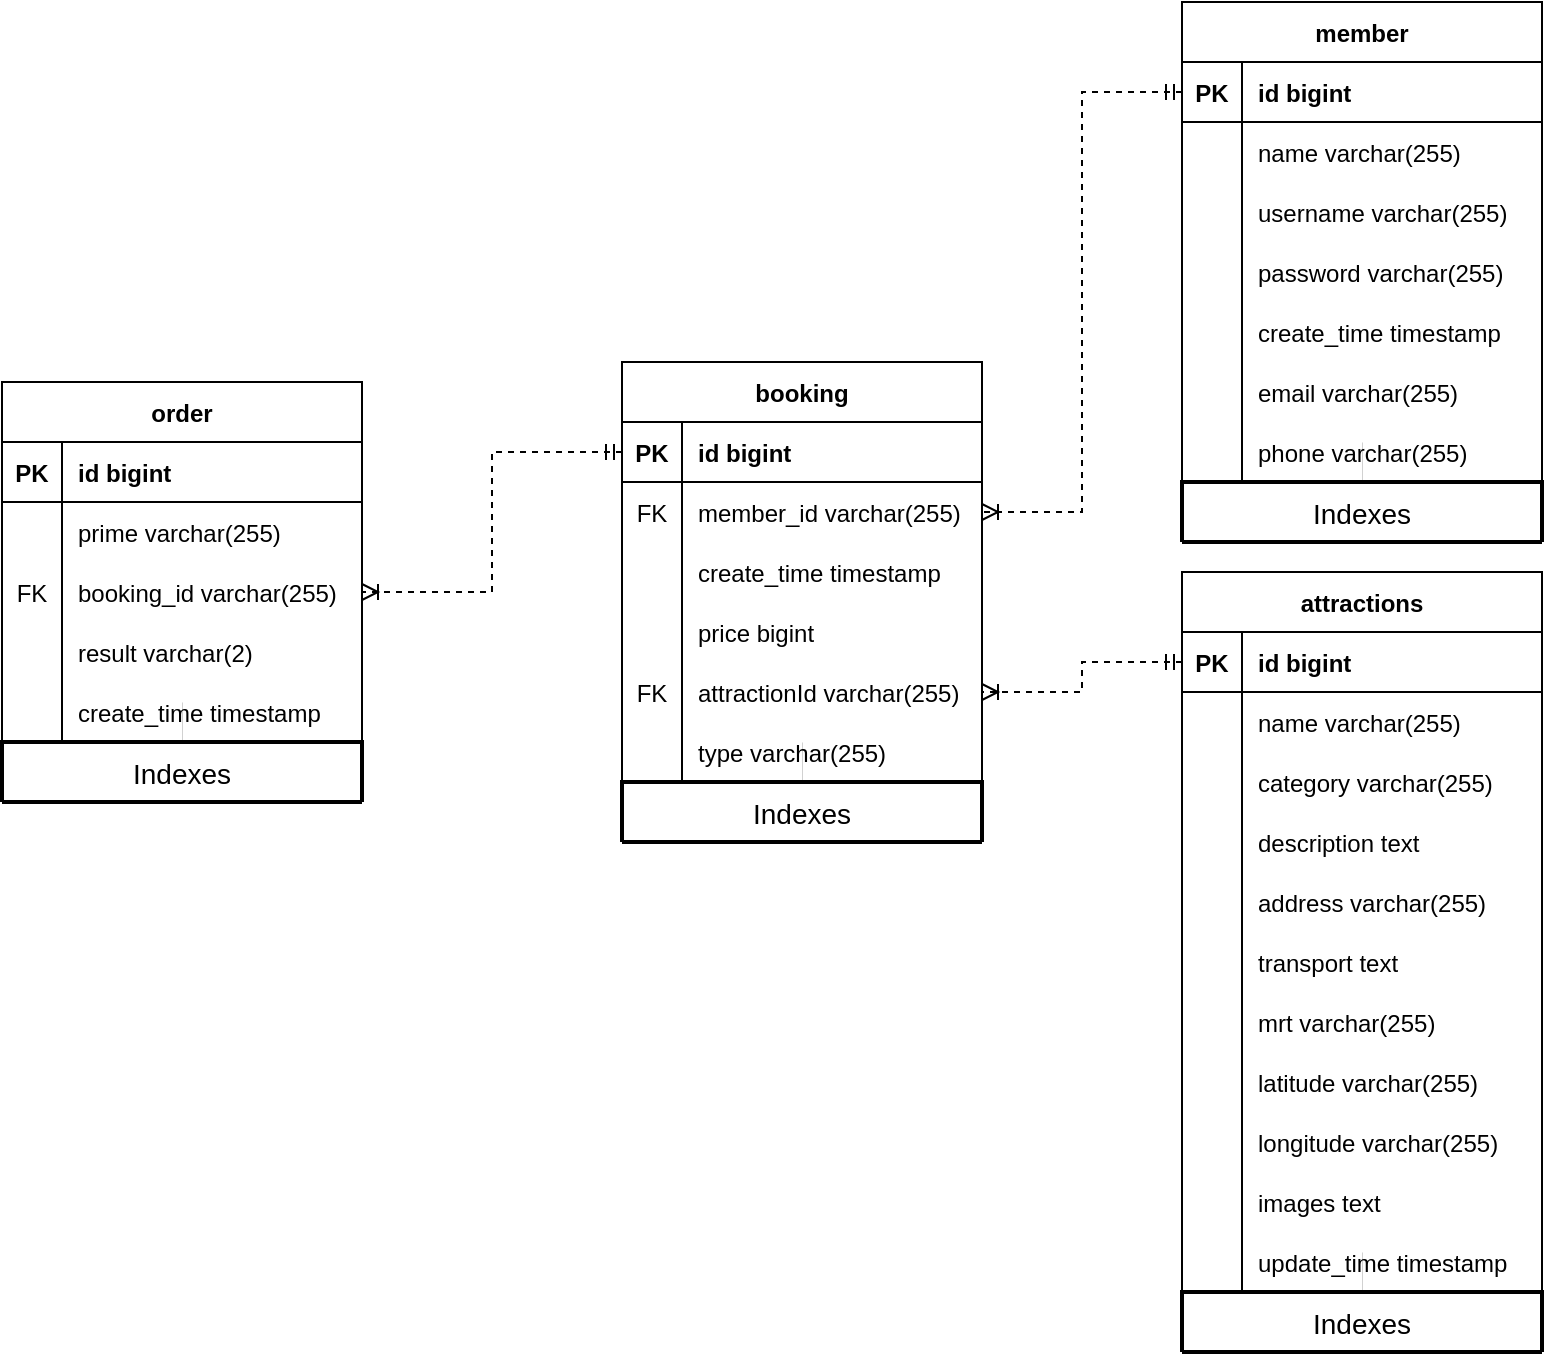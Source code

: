 <mxfile version="16.6.4" type="device"><diagram name="Page-1" id="2ca16b54-16f6-2749-3443-fa8db7711227"><mxGraphModel dx="858" dy="486" grid="1" gridSize="10" guides="1" tooltips="1" connect="1" arrows="1" fold="1" page="1" pageScale="1" pageWidth="1100" pageHeight="850" background="none" math="0" shadow="0"><root><mxCell id="0"/><mxCell id="1" parent="0"/><mxCell id="bOyy2fkthB6NbltApx4G-75" value="" style="edgeStyle=orthogonalEdgeStyle;rounded=0;orthogonalLoop=1;jettySize=auto;html=1;endArrow=none;endFill=0;strokeWidth=0;" edge="1" parent="1" source="bOyy2fkthB6NbltApx4G-18" target="bOyy2fkthB6NbltApx4G-59"><mxGeometry relative="1" as="geometry"/></mxCell><mxCell id="bOyy2fkthB6NbltApx4G-18" value="member" style="shape=table;startSize=30;container=1;collapsible=1;childLayout=tableLayout;fixedRows=1;rowLines=0;fontStyle=1;align=center;resizeLast=1;" vertex="1" parent="1"><mxGeometry x="760" y="130" width="180" height="240" as="geometry"><mxRectangle x="510" y="290" width="60" height="30" as="alternateBounds"/></mxGeometry></mxCell><mxCell id="bOyy2fkthB6NbltApx4G-19" value="" style="shape=tableRow;horizontal=0;startSize=0;swimlaneHead=0;swimlaneBody=0;fillColor=none;collapsible=0;dropTarget=0;points=[[0,0.5],[1,0.5]];portConstraint=eastwest;top=0;left=0;right=0;bottom=1;" vertex="1" parent="bOyy2fkthB6NbltApx4G-18"><mxGeometry y="30" width="180" height="30" as="geometry"/></mxCell><mxCell id="bOyy2fkthB6NbltApx4G-20" value="PK" style="shape=partialRectangle;connectable=0;fillColor=none;top=0;left=0;bottom=0;right=0;fontStyle=1;overflow=hidden;" vertex="1" parent="bOyy2fkthB6NbltApx4G-19"><mxGeometry width="30" height="30" as="geometry"><mxRectangle width="30" height="30" as="alternateBounds"/></mxGeometry></mxCell><mxCell id="bOyy2fkthB6NbltApx4G-21" value="id bigint" style="shape=partialRectangle;connectable=0;fillColor=none;top=0;left=0;bottom=0;right=0;align=left;spacingLeft=6;fontStyle=1;overflow=hidden;" vertex="1" parent="bOyy2fkthB6NbltApx4G-19"><mxGeometry x="30" width="150" height="30" as="geometry"><mxRectangle width="150" height="30" as="alternateBounds"/></mxGeometry></mxCell><mxCell id="bOyy2fkthB6NbltApx4G-22" value="" style="shape=tableRow;horizontal=0;startSize=0;swimlaneHead=0;swimlaneBody=0;fillColor=none;collapsible=0;dropTarget=0;points=[[0,0.5],[1,0.5]];portConstraint=eastwest;top=0;left=0;right=0;bottom=0;" vertex="1" parent="bOyy2fkthB6NbltApx4G-18"><mxGeometry y="60" width="180" height="30" as="geometry"/></mxCell><mxCell id="bOyy2fkthB6NbltApx4G-23" value="" style="shape=partialRectangle;connectable=0;fillColor=none;top=0;left=0;bottom=0;right=0;editable=1;overflow=hidden;" vertex="1" parent="bOyy2fkthB6NbltApx4G-22"><mxGeometry width="30" height="30" as="geometry"><mxRectangle width="30" height="30" as="alternateBounds"/></mxGeometry></mxCell><mxCell id="bOyy2fkthB6NbltApx4G-24" value="name varchar(255)" style="shape=partialRectangle;connectable=0;fillColor=none;top=0;left=0;bottom=0;right=0;align=left;spacingLeft=6;overflow=hidden;" vertex="1" parent="bOyy2fkthB6NbltApx4G-22"><mxGeometry x="30" width="150" height="30" as="geometry"><mxRectangle width="150" height="30" as="alternateBounds"/></mxGeometry></mxCell><mxCell id="bOyy2fkthB6NbltApx4G-25" value="" style="shape=tableRow;horizontal=0;startSize=0;swimlaneHead=0;swimlaneBody=0;fillColor=none;collapsible=0;dropTarget=0;points=[[0,0.5],[1,0.5]];portConstraint=eastwest;top=0;left=0;right=0;bottom=0;" vertex="1" parent="bOyy2fkthB6NbltApx4G-18"><mxGeometry y="90" width="180" height="30" as="geometry"/></mxCell><mxCell id="bOyy2fkthB6NbltApx4G-26" value="" style="shape=partialRectangle;connectable=0;fillColor=none;top=0;left=0;bottom=0;right=0;editable=1;overflow=hidden;" vertex="1" parent="bOyy2fkthB6NbltApx4G-25"><mxGeometry width="30" height="30" as="geometry"><mxRectangle width="30" height="30" as="alternateBounds"/></mxGeometry></mxCell><mxCell id="bOyy2fkthB6NbltApx4G-27" value="username varchar(255)" style="shape=partialRectangle;connectable=0;fillColor=none;top=0;left=0;bottom=0;right=0;align=left;spacingLeft=6;overflow=hidden;" vertex="1" parent="bOyy2fkthB6NbltApx4G-25"><mxGeometry x="30" width="150" height="30" as="geometry"><mxRectangle width="150" height="30" as="alternateBounds"/></mxGeometry></mxCell><mxCell id="bOyy2fkthB6NbltApx4G-28" value="" style="shape=tableRow;horizontal=0;startSize=0;swimlaneHead=0;swimlaneBody=0;fillColor=none;collapsible=0;dropTarget=0;portConstraint=eastwest;top=0;left=0;right=0;bottom=0;" vertex="1" parent="bOyy2fkthB6NbltApx4G-18"><mxGeometry y="120" width="180" height="30" as="geometry"/></mxCell><mxCell id="bOyy2fkthB6NbltApx4G-29" value="" style="shape=partialRectangle;connectable=0;fillColor=none;top=0;left=0;bottom=0;right=0;editable=1;overflow=hidden;" vertex="1" parent="bOyy2fkthB6NbltApx4G-28"><mxGeometry width="30" height="30" as="geometry"><mxRectangle width="30" height="30" as="alternateBounds"/></mxGeometry></mxCell><mxCell id="bOyy2fkthB6NbltApx4G-30" value="password varchar(255)" style="shape=partialRectangle;connectable=0;fillColor=none;top=0;left=0;bottom=0;right=0;align=left;spacingLeft=6;overflow=hidden;" vertex="1" parent="bOyy2fkthB6NbltApx4G-28"><mxGeometry x="30" width="150" height="30" as="geometry"><mxRectangle width="150" height="30" as="alternateBounds"/></mxGeometry></mxCell><mxCell id="bOyy2fkthB6NbltApx4G-35" style="shape=tableRow;horizontal=0;startSize=0;swimlaneHead=0;swimlaneBody=0;fillColor=none;collapsible=0;dropTarget=0;points=[[0,0.5],[1,0.5]];portConstraint=eastwest;top=0;left=0;right=0;bottom=0;" vertex="1" parent="bOyy2fkthB6NbltApx4G-18"><mxGeometry y="150" width="180" height="30" as="geometry"/></mxCell><mxCell id="bOyy2fkthB6NbltApx4G-36" style="shape=partialRectangle;connectable=0;fillColor=none;top=0;left=0;bottom=0;right=0;editable=1;overflow=hidden;" vertex="1" parent="bOyy2fkthB6NbltApx4G-35"><mxGeometry width="30" height="30" as="geometry"><mxRectangle width="30" height="30" as="alternateBounds"/></mxGeometry></mxCell><mxCell id="bOyy2fkthB6NbltApx4G-37" value="create_time timestamp" style="shape=partialRectangle;connectable=0;fillColor=none;top=0;left=0;bottom=0;right=0;align=left;spacingLeft=6;overflow=hidden;" vertex="1" parent="bOyy2fkthB6NbltApx4G-35"><mxGeometry x="30" width="150" height="30" as="geometry"><mxRectangle width="150" height="30" as="alternateBounds"/></mxGeometry></mxCell><mxCell id="bOyy2fkthB6NbltApx4G-256" style="shape=tableRow;horizontal=0;startSize=0;swimlaneHead=0;swimlaneBody=0;fillColor=none;collapsible=0;dropTarget=0;points=[[0,0.5],[1,0.5]];portConstraint=eastwest;top=0;left=0;right=0;bottom=0;" vertex="1" parent="bOyy2fkthB6NbltApx4G-18"><mxGeometry y="180" width="180" height="30" as="geometry"/></mxCell><mxCell id="bOyy2fkthB6NbltApx4G-257" style="shape=partialRectangle;connectable=0;fillColor=none;top=0;left=0;bottom=0;right=0;editable=1;overflow=hidden;" vertex="1" parent="bOyy2fkthB6NbltApx4G-256"><mxGeometry width="30" height="30" as="geometry"><mxRectangle width="30" height="30" as="alternateBounds"/></mxGeometry></mxCell><mxCell id="bOyy2fkthB6NbltApx4G-258" value="email varchar(255)" style="shape=partialRectangle;connectable=0;fillColor=none;top=0;left=0;bottom=0;right=0;align=left;spacingLeft=6;overflow=hidden;" vertex="1" parent="bOyy2fkthB6NbltApx4G-256"><mxGeometry x="30" width="150" height="30" as="geometry"><mxRectangle width="150" height="30" as="alternateBounds"/></mxGeometry></mxCell><mxCell id="bOyy2fkthB6NbltApx4G-253" style="shape=tableRow;horizontal=0;startSize=0;swimlaneHead=0;swimlaneBody=0;fillColor=none;collapsible=0;dropTarget=0;points=[[0,0.5],[1,0.5]];portConstraint=eastwest;top=0;left=0;right=0;bottom=0;" vertex="1" parent="bOyy2fkthB6NbltApx4G-18"><mxGeometry y="210" width="180" height="30" as="geometry"/></mxCell><mxCell id="bOyy2fkthB6NbltApx4G-254" style="shape=partialRectangle;connectable=0;fillColor=none;top=0;left=0;bottom=0;right=0;editable=1;overflow=hidden;" vertex="1" parent="bOyy2fkthB6NbltApx4G-253"><mxGeometry width="30" height="30" as="geometry"><mxRectangle width="30" height="30" as="alternateBounds"/></mxGeometry></mxCell><mxCell id="bOyy2fkthB6NbltApx4G-255" value="phone varchar(255)" style="shape=partialRectangle;connectable=0;fillColor=none;top=0;left=0;bottom=0;right=0;align=left;spacingLeft=6;overflow=hidden;" vertex="1" parent="bOyy2fkthB6NbltApx4G-253"><mxGeometry x="30" width="150" height="30" as="geometry"><mxRectangle width="150" height="30" as="alternateBounds"/></mxGeometry></mxCell><mxCell id="bOyy2fkthB6NbltApx4G-38" value="Indexes" style="swimlane;childLayout=stackLayout;horizontal=1;startSize=30;horizontalStack=0;rounded=1;fontSize=14;fontStyle=0;strokeWidth=2;resizeParent=0;resizeLast=1;shadow=0;dashed=0;align=center;" vertex="1" collapsed="1" parent="1"><mxGeometry x="760" y="370" width="180" height="30" as="geometry"><mxRectangle x="350" y="480" width="180" height="120" as="alternateBounds"/></mxGeometry></mxCell><mxCell id="bOyy2fkthB6NbltApx4G-39" value="+Attribute1&#10;+Attribute2&#10;+Attribute3" style="align=left;strokeColor=none;fillColor=none;spacingLeft=4;fontSize=12;verticalAlign=top;resizable=0;rotatable=0;part=1;" vertex="1" parent="bOyy2fkthB6NbltApx4G-38"><mxGeometry y="30" width="180" height="90" as="geometry"/></mxCell><mxCell id="bOyy2fkthB6NbltApx4G-59" value="member" style="shape=table;startSize=30;container=1;collapsible=1;childLayout=tableLayout;fixedRows=1;rowLines=0;fontStyle=1;align=center;resizeLast=1;" vertex="1" parent="bOyy2fkthB6NbltApx4G-38"><mxGeometry x="-20" y="-20" width="180" height="180" as="geometry"><mxRectangle x="510" y="290" width="60" height="30" as="alternateBounds"/></mxGeometry></mxCell><mxCell id="bOyy2fkthB6NbltApx4G-60" value="" style="shape=tableRow;horizontal=0;startSize=0;swimlaneHead=0;swimlaneBody=0;fillColor=none;collapsible=0;dropTarget=0;points=[[0,0.5],[1,0.5]];portConstraint=eastwest;top=0;left=0;right=0;bottom=1;" vertex="1" parent="bOyy2fkthB6NbltApx4G-59"><mxGeometry y="30" width="180" height="30" as="geometry"/></mxCell><mxCell id="bOyy2fkthB6NbltApx4G-61" value="PK" style="shape=partialRectangle;connectable=0;fillColor=none;top=0;left=0;bottom=0;right=0;fontStyle=1;overflow=hidden;" vertex="1" parent="bOyy2fkthB6NbltApx4G-60"><mxGeometry width="30" height="30" as="geometry"><mxRectangle width="30" height="30" as="alternateBounds"/></mxGeometry></mxCell><mxCell id="bOyy2fkthB6NbltApx4G-62" value="id bigint" style="shape=partialRectangle;connectable=0;fillColor=none;top=0;left=0;bottom=0;right=0;align=left;spacingLeft=6;fontStyle=1;overflow=hidden;" vertex="1" parent="bOyy2fkthB6NbltApx4G-60"><mxGeometry x="30" width="150" height="30" as="geometry"><mxRectangle width="150" height="30" as="alternateBounds"/></mxGeometry></mxCell><mxCell id="bOyy2fkthB6NbltApx4G-63" value="" style="shape=tableRow;horizontal=0;startSize=0;swimlaneHead=0;swimlaneBody=0;fillColor=none;collapsible=0;dropTarget=0;points=[[0,0.5],[1,0.5]];portConstraint=eastwest;top=0;left=0;right=0;bottom=0;" vertex="1" parent="bOyy2fkthB6NbltApx4G-59"><mxGeometry y="60" width="180" height="30" as="geometry"/></mxCell><mxCell id="bOyy2fkthB6NbltApx4G-64" value="" style="shape=partialRectangle;connectable=0;fillColor=none;top=0;left=0;bottom=0;right=0;editable=1;overflow=hidden;" vertex="1" parent="bOyy2fkthB6NbltApx4G-63"><mxGeometry width="30" height="30" as="geometry"><mxRectangle width="30" height="30" as="alternateBounds"/></mxGeometry></mxCell><mxCell id="bOyy2fkthB6NbltApx4G-65" value="name varchar(255)" style="shape=partialRectangle;connectable=0;fillColor=none;top=0;left=0;bottom=0;right=0;align=left;spacingLeft=6;overflow=hidden;" vertex="1" parent="bOyy2fkthB6NbltApx4G-63"><mxGeometry x="30" width="150" height="30" as="geometry"><mxRectangle width="150" height="30" as="alternateBounds"/></mxGeometry></mxCell><mxCell id="bOyy2fkthB6NbltApx4G-66" value="" style="shape=tableRow;horizontal=0;startSize=0;swimlaneHead=0;swimlaneBody=0;fillColor=none;collapsible=0;dropTarget=0;points=[[0,0.5],[1,0.5]];portConstraint=eastwest;top=0;left=0;right=0;bottom=0;" vertex="1" parent="bOyy2fkthB6NbltApx4G-59"><mxGeometry y="90" width="180" height="30" as="geometry"/></mxCell><mxCell id="bOyy2fkthB6NbltApx4G-67" value="" style="shape=partialRectangle;connectable=0;fillColor=none;top=0;left=0;bottom=0;right=0;editable=1;overflow=hidden;" vertex="1" parent="bOyy2fkthB6NbltApx4G-66"><mxGeometry width="30" height="30" as="geometry"><mxRectangle width="30" height="30" as="alternateBounds"/></mxGeometry></mxCell><mxCell id="bOyy2fkthB6NbltApx4G-68" value="username varchar(255)" style="shape=partialRectangle;connectable=0;fillColor=none;top=0;left=0;bottom=0;right=0;align=left;spacingLeft=6;overflow=hidden;" vertex="1" parent="bOyy2fkthB6NbltApx4G-66"><mxGeometry x="30" width="150" height="30" as="geometry"><mxRectangle width="150" height="30" as="alternateBounds"/></mxGeometry></mxCell><mxCell id="bOyy2fkthB6NbltApx4G-69" value="" style="shape=tableRow;horizontal=0;startSize=0;swimlaneHead=0;swimlaneBody=0;fillColor=none;collapsible=0;dropTarget=0;portConstraint=eastwest;top=0;left=0;right=0;bottom=0;" vertex="1" parent="bOyy2fkthB6NbltApx4G-59"><mxGeometry y="120" width="180" height="30" as="geometry"/></mxCell><mxCell id="bOyy2fkthB6NbltApx4G-70" value="" style="shape=partialRectangle;connectable=0;fillColor=none;top=0;left=0;bottom=0;right=0;editable=1;overflow=hidden;" vertex="1" parent="bOyy2fkthB6NbltApx4G-69"><mxGeometry width="30" height="30" as="geometry"><mxRectangle width="30" height="30" as="alternateBounds"/></mxGeometry></mxCell><mxCell id="bOyy2fkthB6NbltApx4G-71" value="password varchar(255)" style="shape=partialRectangle;connectable=0;fillColor=none;top=0;left=0;bottom=0;right=0;align=left;spacingLeft=6;overflow=hidden;" vertex="1" parent="bOyy2fkthB6NbltApx4G-69"><mxGeometry x="30" width="150" height="30" as="geometry"><mxRectangle width="150" height="30" as="alternateBounds"/></mxGeometry></mxCell><mxCell id="bOyy2fkthB6NbltApx4G-72" style="shape=tableRow;horizontal=0;startSize=0;swimlaneHead=0;swimlaneBody=0;fillColor=none;collapsible=0;dropTarget=0;points=[[0,0.5],[1,0.5]];portConstraint=eastwest;top=0;left=0;right=0;bottom=0;" vertex="1" parent="bOyy2fkthB6NbltApx4G-59"><mxGeometry y="150" width="180" height="30" as="geometry"/></mxCell><mxCell id="bOyy2fkthB6NbltApx4G-73" style="shape=partialRectangle;connectable=0;fillColor=none;top=0;left=0;bottom=0;right=0;editable=1;overflow=hidden;" vertex="1" parent="bOyy2fkthB6NbltApx4G-72"><mxGeometry width="30" height="30" as="geometry"><mxRectangle width="30" height="30" as="alternateBounds"/></mxGeometry></mxCell><mxCell id="bOyy2fkthB6NbltApx4G-74" value="create_time timestamp" style="shape=partialRectangle;connectable=0;fillColor=none;top=0;left=0;bottom=0;right=0;align=left;spacingLeft=6;overflow=hidden;" vertex="1" parent="bOyy2fkthB6NbltApx4G-72"><mxGeometry x="30" width="150" height="30" as="geometry"><mxRectangle width="150" height="30" as="alternateBounds"/></mxGeometry></mxCell><mxCell id="bOyy2fkthB6NbltApx4G-77" value="" style="edgeStyle=orthogonalEdgeStyle;rounded=0;orthogonalLoop=1;jettySize=auto;html=1;endArrow=none;endFill=0;strokeWidth=0;" edge="1" parent="1" source="bOyy2fkthB6NbltApx4G-78" target="bOyy2fkthB6NbltApx4G-96"><mxGeometry relative="1" as="geometry"/></mxCell><mxCell id="bOyy2fkthB6NbltApx4G-78" value="attractions" style="shape=table;startSize=30;container=1;collapsible=1;childLayout=tableLayout;fixedRows=1;rowLines=0;fontStyle=1;align=center;resizeLast=1;" vertex="1" parent="1"><mxGeometry x="760" y="415" width="180" height="360" as="geometry"><mxRectangle x="510" y="290" width="60" height="30" as="alternateBounds"/></mxGeometry></mxCell><mxCell id="bOyy2fkthB6NbltApx4G-79" value="" style="shape=tableRow;horizontal=0;startSize=0;swimlaneHead=0;swimlaneBody=0;fillColor=none;collapsible=0;dropTarget=0;points=[[0,0.5],[1,0.5]];portConstraint=eastwest;top=0;left=0;right=0;bottom=1;" vertex="1" parent="bOyy2fkthB6NbltApx4G-78"><mxGeometry y="30" width="180" height="30" as="geometry"/></mxCell><mxCell id="bOyy2fkthB6NbltApx4G-80" value="PK" style="shape=partialRectangle;connectable=0;fillColor=none;top=0;left=0;bottom=0;right=0;fontStyle=1;overflow=hidden;" vertex="1" parent="bOyy2fkthB6NbltApx4G-79"><mxGeometry width="30" height="30" as="geometry"><mxRectangle width="30" height="30" as="alternateBounds"/></mxGeometry></mxCell><mxCell id="bOyy2fkthB6NbltApx4G-81" value="id bigint" style="shape=partialRectangle;connectable=0;fillColor=none;top=0;left=0;bottom=0;right=0;align=left;spacingLeft=6;fontStyle=1;overflow=hidden;" vertex="1" parent="bOyy2fkthB6NbltApx4G-79"><mxGeometry x="30" width="150" height="30" as="geometry"><mxRectangle width="150" height="30" as="alternateBounds"/></mxGeometry></mxCell><mxCell id="bOyy2fkthB6NbltApx4G-82" value="" style="shape=tableRow;horizontal=0;startSize=0;swimlaneHead=0;swimlaneBody=0;fillColor=none;collapsible=0;dropTarget=0;points=[[0,0.5],[1,0.5]];portConstraint=eastwest;top=0;left=0;right=0;bottom=0;" vertex="1" parent="bOyy2fkthB6NbltApx4G-78"><mxGeometry y="60" width="180" height="30" as="geometry"/></mxCell><mxCell id="bOyy2fkthB6NbltApx4G-83" value="" style="shape=partialRectangle;connectable=0;fillColor=none;top=0;left=0;bottom=0;right=0;editable=1;overflow=hidden;" vertex="1" parent="bOyy2fkthB6NbltApx4G-82"><mxGeometry width="30" height="30" as="geometry"><mxRectangle width="30" height="30" as="alternateBounds"/></mxGeometry></mxCell><mxCell id="bOyy2fkthB6NbltApx4G-84" value="name varchar(255)" style="shape=partialRectangle;connectable=0;fillColor=none;top=0;left=0;bottom=0;right=0;align=left;spacingLeft=6;overflow=hidden;" vertex="1" parent="bOyy2fkthB6NbltApx4G-82"><mxGeometry x="30" width="150" height="30" as="geometry"><mxRectangle width="150" height="30" as="alternateBounds"/></mxGeometry></mxCell><mxCell id="bOyy2fkthB6NbltApx4G-85" value="" style="shape=tableRow;horizontal=0;startSize=0;swimlaneHead=0;swimlaneBody=0;fillColor=none;collapsible=0;dropTarget=0;points=[[0,0.5],[1,0.5]];portConstraint=eastwest;top=0;left=0;right=0;bottom=0;" vertex="1" parent="bOyy2fkthB6NbltApx4G-78"><mxGeometry y="90" width="180" height="30" as="geometry"/></mxCell><mxCell id="bOyy2fkthB6NbltApx4G-86" value="" style="shape=partialRectangle;connectable=0;fillColor=none;top=0;left=0;bottom=0;right=0;editable=1;overflow=hidden;" vertex="1" parent="bOyy2fkthB6NbltApx4G-85"><mxGeometry width="30" height="30" as="geometry"><mxRectangle width="30" height="30" as="alternateBounds"/></mxGeometry></mxCell><mxCell id="bOyy2fkthB6NbltApx4G-87" value="category varchar(255)" style="shape=partialRectangle;connectable=0;fillColor=none;top=0;left=0;bottom=0;right=0;align=left;spacingLeft=6;overflow=hidden;" vertex="1" parent="bOyy2fkthB6NbltApx4G-85"><mxGeometry x="30" width="150" height="30" as="geometry"><mxRectangle width="150" height="30" as="alternateBounds"/></mxGeometry></mxCell><mxCell id="bOyy2fkthB6NbltApx4G-88" value="" style="shape=tableRow;horizontal=0;startSize=0;swimlaneHead=0;swimlaneBody=0;fillColor=none;collapsible=0;dropTarget=0;portConstraint=eastwest;top=0;left=0;right=0;bottom=0;" vertex="1" parent="bOyy2fkthB6NbltApx4G-78"><mxGeometry y="120" width="180" height="30" as="geometry"/></mxCell><mxCell id="bOyy2fkthB6NbltApx4G-89" value="" style="shape=partialRectangle;connectable=0;fillColor=none;top=0;left=0;bottom=0;right=0;editable=1;overflow=hidden;" vertex="1" parent="bOyy2fkthB6NbltApx4G-88"><mxGeometry width="30" height="30" as="geometry"><mxRectangle width="30" height="30" as="alternateBounds"/></mxGeometry></mxCell><mxCell id="bOyy2fkthB6NbltApx4G-90" value="description text" style="shape=partialRectangle;connectable=0;fillColor=none;top=0;left=0;bottom=0;right=0;align=left;spacingLeft=6;overflow=hidden;" vertex="1" parent="bOyy2fkthB6NbltApx4G-88"><mxGeometry x="30" width="150" height="30" as="geometry"><mxRectangle width="150" height="30" as="alternateBounds"/></mxGeometry></mxCell><mxCell id="bOyy2fkthB6NbltApx4G-91" style="shape=tableRow;horizontal=0;startSize=0;swimlaneHead=0;swimlaneBody=0;fillColor=none;collapsible=0;dropTarget=0;points=[[0,0.5],[1,0.5]];portConstraint=eastwest;top=0;left=0;right=0;bottom=0;" vertex="1" parent="bOyy2fkthB6NbltApx4G-78"><mxGeometry y="150" width="180" height="30" as="geometry"/></mxCell><mxCell id="bOyy2fkthB6NbltApx4G-92" style="shape=partialRectangle;connectable=0;fillColor=none;top=0;left=0;bottom=0;right=0;editable=1;overflow=hidden;" vertex="1" parent="bOyy2fkthB6NbltApx4G-91"><mxGeometry width="30" height="30" as="geometry"><mxRectangle width="30" height="30" as="alternateBounds"/></mxGeometry></mxCell><mxCell id="bOyy2fkthB6NbltApx4G-93" value="address varchar(255)" style="shape=partialRectangle;connectable=0;fillColor=none;top=0;left=0;bottom=0;right=0;align=left;spacingLeft=6;overflow=hidden;" vertex="1" parent="bOyy2fkthB6NbltApx4G-91"><mxGeometry x="30" width="150" height="30" as="geometry"><mxRectangle width="150" height="30" as="alternateBounds"/></mxGeometry></mxCell><mxCell id="bOyy2fkthB6NbltApx4G-182" style="shape=tableRow;horizontal=0;startSize=0;swimlaneHead=0;swimlaneBody=0;fillColor=none;collapsible=0;dropTarget=0;points=[[0,0.5],[1,0.5]];portConstraint=eastwest;top=0;left=0;right=0;bottom=0;" vertex="1" parent="bOyy2fkthB6NbltApx4G-78"><mxGeometry y="180" width="180" height="30" as="geometry"/></mxCell><mxCell id="bOyy2fkthB6NbltApx4G-183" style="shape=partialRectangle;connectable=0;fillColor=none;top=0;left=0;bottom=0;right=0;editable=1;overflow=hidden;" vertex="1" parent="bOyy2fkthB6NbltApx4G-182"><mxGeometry width="30" height="30" as="geometry"><mxRectangle width="30" height="30" as="alternateBounds"/></mxGeometry></mxCell><mxCell id="bOyy2fkthB6NbltApx4G-184" value="transport text" style="shape=partialRectangle;connectable=0;fillColor=none;top=0;left=0;bottom=0;right=0;align=left;spacingLeft=6;overflow=hidden;" vertex="1" parent="bOyy2fkthB6NbltApx4G-182"><mxGeometry x="30" width="150" height="30" as="geometry"><mxRectangle width="150" height="30" as="alternateBounds"/></mxGeometry></mxCell><mxCell id="bOyy2fkthB6NbltApx4G-185" style="shape=tableRow;horizontal=0;startSize=0;swimlaneHead=0;swimlaneBody=0;fillColor=none;collapsible=0;dropTarget=0;points=[[0,0.5],[1,0.5]];portConstraint=eastwest;top=0;left=0;right=0;bottom=0;" vertex="1" parent="bOyy2fkthB6NbltApx4G-78"><mxGeometry y="210" width="180" height="30" as="geometry"/></mxCell><mxCell id="bOyy2fkthB6NbltApx4G-186" style="shape=partialRectangle;connectable=0;fillColor=none;top=0;left=0;bottom=0;right=0;editable=1;overflow=hidden;" vertex="1" parent="bOyy2fkthB6NbltApx4G-185"><mxGeometry width="30" height="30" as="geometry"><mxRectangle width="30" height="30" as="alternateBounds"/></mxGeometry></mxCell><mxCell id="bOyy2fkthB6NbltApx4G-187" value="mrt varchar(255)" style="shape=partialRectangle;connectable=0;fillColor=none;top=0;left=0;bottom=0;right=0;align=left;spacingLeft=6;overflow=hidden;" vertex="1" parent="bOyy2fkthB6NbltApx4G-185"><mxGeometry x="30" width="150" height="30" as="geometry"><mxRectangle width="150" height="30" as="alternateBounds"/></mxGeometry></mxCell><mxCell id="bOyy2fkthB6NbltApx4G-188" style="shape=tableRow;horizontal=0;startSize=0;swimlaneHead=0;swimlaneBody=0;fillColor=none;collapsible=0;dropTarget=0;points=[[0,0.5],[1,0.5]];portConstraint=eastwest;top=0;left=0;right=0;bottom=0;" vertex="1" parent="bOyy2fkthB6NbltApx4G-78"><mxGeometry y="240" width="180" height="30" as="geometry"/></mxCell><mxCell id="bOyy2fkthB6NbltApx4G-189" style="shape=partialRectangle;connectable=0;fillColor=none;top=0;left=0;bottom=0;right=0;editable=1;overflow=hidden;" vertex="1" parent="bOyy2fkthB6NbltApx4G-188"><mxGeometry width="30" height="30" as="geometry"><mxRectangle width="30" height="30" as="alternateBounds"/></mxGeometry></mxCell><mxCell id="bOyy2fkthB6NbltApx4G-190" value="latitude varchar(255)" style="shape=partialRectangle;connectable=0;fillColor=none;top=0;left=0;bottom=0;right=0;align=left;spacingLeft=6;overflow=hidden;" vertex="1" parent="bOyy2fkthB6NbltApx4G-188"><mxGeometry x="30" width="150" height="30" as="geometry"><mxRectangle width="150" height="30" as="alternateBounds"/></mxGeometry></mxCell><mxCell id="bOyy2fkthB6NbltApx4G-191" style="shape=tableRow;horizontal=0;startSize=0;swimlaneHead=0;swimlaneBody=0;fillColor=none;collapsible=0;dropTarget=0;points=[[0,0.5],[1,0.5]];portConstraint=eastwest;top=0;left=0;right=0;bottom=0;" vertex="1" parent="bOyy2fkthB6NbltApx4G-78"><mxGeometry y="270" width="180" height="30" as="geometry"/></mxCell><mxCell id="bOyy2fkthB6NbltApx4G-192" style="shape=partialRectangle;connectable=0;fillColor=none;top=0;left=0;bottom=0;right=0;editable=1;overflow=hidden;" vertex="1" parent="bOyy2fkthB6NbltApx4G-191"><mxGeometry width="30" height="30" as="geometry"><mxRectangle width="30" height="30" as="alternateBounds"/></mxGeometry></mxCell><mxCell id="bOyy2fkthB6NbltApx4G-193" value="longitude varchar(255)" style="shape=partialRectangle;connectable=0;fillColor=none;top=0;left=0;bottom=0;right=0;align=left;spacingLeft=6;overflow=hidden;" vertex="1" parent="bOyy2fkthB6NbltApx4G-191"><mxGeometry x="30" width="150" height="30" as="geometry"><mxRectangle width="150" height="30" as="alternateBounds"/></mxGeometry></mxCell><mxCell id="bOyy2fkthB6NbltApx4G-194" style="shape=tableRow;horizontal=0;startSize=0;swimlaneHead=0;swimlaneBody=0;fillColor=none;collapsible=0;dropTarget=0;points=[[0,0.5],[1,0.5]];portConstraint=eastwest;top=0;left=0;right=0;bottom=0;" vertex="1" parent="bOyy2fkthB6NbltApx4G-78"><mxGeometry y="300" width="180" height="30" as="geometry"/></mxCell><mxCell id="bOyy2fkthB6NbltApx4G-195" style="shape=partialRectangle;connectable=0;fillColor=none;top=0;left=0;bottom=0;right=0;editable=1;overflow=hidden;" vertex="1" parent="bOyy2fkthB6NbltApx4G-194"><mxGeometry width="30" height="30" as="geometry"><mxRectangle width="30" height="30" as="alternateBounds"/></mxGeometry></mxCell><mxCell id="bOyy2fkthB6NbltApx4G-196" value="images text" style="shape=partialRectangle;connectable=0;fillColor=none;top=0;left=0;bottom=0;right=0;align=left;spacingLeft=6;overflow=hidden;" vertex="1" parent="bOyy2fkthB6NbltApx4G-194"><mxGeometry x="30" width="150" height="30" as="geometry"><mxRectangle width="150" height="30" as="alternateBounds"/></mxGeometry></mxCell><mxCell id="bOyy2fkthB6NbltApx4G-272" style="shape=tableRow;horizontal=0;startSize=0;swimlaneHead=0;swimlaneBody=0;fillColor=none;collapsible=0;dropTarget=0;points=[[0,0.5],[1,0.5]];portConstraint=eastwest;top=0;left=0;right=0;bottom=0;" vertex="1" parent="bOyy2fkthB6NbltApx4G-78"><mxGeometry y="330" width="180" height="30" as="geometry"/></mxCell><mxCell id="bOyy2fkthB6NbltApx4G-273" style="shape=partialRectangle;connectable=0;fillColor=none;top=0;left=0;bottom=0;right=0;editable=1;overflow=hidden;" vertex="1" parent="bOyy2fkthB6NbltApx4G-272"><mxGeometry width="30" height="30" as="geometry"><mxRectangle width="30" height="30" as="alternateBounds"/></mxGeometry></mxCell><mxCell id="bOyy2fkthB6NbltApx4G-274" value="update_time timestamp" style="shape=partialRectangle;connectable=0;fillColor=none;top=0;left=0;bottom=0;right=0;align=left;spacingLeft=6;overflow=hidden;" vertex="1" parent="bOyy2fkthB6NbltApx4G-272"><mxGeometry x="30" width="150" height="30" as="geometry"><mxRectangle width="150" height="30" as="alternateBounds"/></mxGeometry></mxCell><mxCell id="bOyy2fkthB6NbltApx4G-94" value="Indexes" style="swimlane;childLayout=stackLayout;horizontal=1;startSize=30;horizontalStack=0;rounded=1;fontSize=14;fontStyle=0;strokeWidth=2;resizeParent=0;resizeLast=1;shadow=0;dashed=0;align=center;" vertex="1" collapsed="1" parent="1"><mxGeometry x="760" y="775" width="180" height="30" as="geometry"><mxRectangle x="350" y="480" width="180" height="120" as="alternateBounds"/></mxGeometry></mxCell><mxCell id="bOyy2fkthB6NbltApx4G-95" value="+Attribute1&#10;+Attribute2&#10;+Attribute3" style="align=left;strokeColor=none;fillColor=none;spacingLeft=4;fontSize=12;verticalAlign=top;resizable=0;rotatable=0;part=1;" vertex="1" parent="bOyy2fkthB6NbltApx4G-94"><mxGeometry y="30" width="180" height="90" as="geometry"/></mxCell><mxCell id="bOyy2fkthB6NbltApx4G-96" value="member" style="shape=table;startSize=30;container=1;collapsible=1;childLayout=tableLayout;fixedRows=1;rowLines=0;fontStyle=1;align=center;resizeLast=1;" vertex="1" parent="bOyy2fkthB6NbltApx4G-94"><mxGeometry x="-20" y="-20" width="180" height="180" as="geometry"><mxRectangle x="510" y="290" width="60" height="30" as="alternateBounds"/></mxGeometry></mxCell><mxCell id="bOyy2fkthB6NbltApx4G-97" value="" style="shape=tableRow;horizontal=0;startSize=0;swimlaneHead=0;swimlaneBody=0;fillColor=none;collapsible=0;dropTarget=0;points=[[0,0.5],[1,0.5]];portConstraint=eastwest;top=0;left=0;right=0;bottom=1;" vertex="1" parent="bOyy2fkthB6NbltApx4G-96"><mxGeometry y="30" width="180" height="30" as="geometry"/></mxCell><mxCell id="bOyy2fkthB6NbltApx4G-98" value="PK" style="shape=partialRectangle;connectable=0;fillColor=none;top=0;left=0;bottom=0;right=0;fontStyle=1;overflow=hidden;" vertex="1" parent="bOyy2fkthB6NbltApx4G-97"><mxGeometry width="30" height="30" as="geometry"><mxRectangle width="30" height="30" as="alternateBounds"/></mxGeometry></mxCell><mxCell id="bOyy2fkthB6NbltApx4G-99" value="id bigint" style="shape=partialRectangle;connectable=0;fillColor=none;top=0;left=0;bottom=0;right=0;align=left;spacingLeft=6;fontStyle=1;overflow=hidden;" vertex="1" parent="bOyy2fkthB6NbltApx4G-97"><mxGeometry x="30" width="150" height="30" as="geometry"><mxRectangle width="150" height="30" as="alternateBounds"/></mxGeometry></mxCell><mxCell id="bOyy2fkthB6NbltApx4G-100" value="" style="shape=tableRow;horizontal=0;startSize=0;swimlaneHead=0;swimlaneBody=0;fillColor=none;collapsible=0;dropTarget=0;points=[[0,0.5],[1,0.5]];portConstraint=eastwest;top=0;left=0;right=0;bottom=0;" vertex="1" parent="bOyy2fkthB6NbltApx4G-96"><mxGeometry y="60" width="180" height="30" as="geometry"/></mxCell><mxCell id="bOyy2fkthB6NbltApx4G-101" value="" style="shape=partialRectangle;connectable=0;fillColor=none;top=0;left=0;bottom=0;right=0;editable=1;overflow=hidden;" vertex="1" parent="bOyy2fkthB6NbltApx4G-100"><mxGeometry width="30" height="30" as="geometry"><mxRectangle width="30" height="30" as="alternateBounds"/></mxGeometry></mxCell><mxCell id="bOyy2fkthB6NbltApx4G-102" value="name varchar(255)" style="shape=partialRectangle;connectable=0;fillColor=none;top=0;left=0;bottom=0;right=0;align=left;spacingLeft=6;overflow=hidden;" vertex="1" parent="bOyy2fkthB6NbltApx4G-100"><mxGeometry x="30" width="150" height="30" as="geometry"><mxRectangle width="150" height="30" as="alternateBounds"/></mxGeometry></mxCell><mxCell id="bOyy2fkthB6NbltApx4G-103" value="" style="shape=tableRow;horizontal=0;startSize=0;swimlaneHead=0;swimlaneBody=0;fillColor=none;collapsible=0;dropTarget=0;points=[[0,0.5],[1,0.5]];portConstraint=eastwest;top=0;left=0;right=0;bottom=0;" vertex="1" parent="bOyy2fkthB6NbltApx4G-96"><mxGeometry y="90" width="180" height="30" as="geometry"/></mxCell><mxCell id="bOyy2fkthB6NbltApx4G-104" value="" style="shape=partialRectangle;connectable=0;fillColor=none;top=0;left=0;bottom=0;right=0;editable=1;overflow=hidden;" vertex="1" parent="bOyy2fkthB6NbltApx4G-103"><mxGeometry width="30" height="30" as="geometry"><mxRectangle width="30" height="30" as="alternateBounds"/></mxGeometry></mxCell><mxCell id="bOyy2fkthB6NbltApx4G-105" value="username varchar(255)" style="shape=partialRectangle;connectable=0;fillColor=none;top=0;left=0;bottom=0;right=0;align=left;spacingLeft=6;overflow=hidden;" vertex="1" parent="bOyy2fkthB6NbltApx4G-103"><mxGeometry x="30" width="150" height="30" as="geometry"><mxRectangle width="150" height="30" as="alternateBounds"/></mxGeometry></mxCell><mxCell id="bOyy2fkthB6NbltApx4G-106" value="" style="shape=tableRow;horizontal=0;startSize=0;swimlaneHead=0;swimlaneBody=0;fillColor=none;collapsible=0;dropTarget=0;portConstraint=eastwest;top=0;left=0;right=0;bottom=0;" vertex="1" parent="bOyy2fkthB6NbltApx4G-96"><mxGeometry y="120" width="180" height="30" as="geometry"/></mxCell><mxCell id="bOyy2fkthB6NbltApx4G-107" value="" style="shape=partialRectangle;connectable=0;fillColor=none;top=0;left=0;bottom=0;right=0;editable=1;overflow=hidden;" vertex="1" parent="bOyy2fkthB6NbltApx4G-106"><mxGeometry width="30" height="30" as="geometry"><mxRectangle width="30" height="30" as="alternateBounds"/></mxGeometry></mxCell><mxCell id="bOyy2fkthB6NbltApx4G-108" value="password varchar(255)" style="shape=partialRectangle;connectable=0;fillColor=none;top=0;left=0;bottom=0;right=0;align=left;spacingLeft=6;overflow=hidden;" vertex="1" parent="bOyy2fkthB6NbltApx4G-106"><mxGeometry x="30" width="150" height="30" as="geometry"><mxRectangle width="150" height="30" as="alternateBounds"/></mxGeometry></mxCell><mxCell id="bOyy2fkthB6NbltApx4G-109" style="shape=tableRow;horizontal=0;startSize=0;swimlaneHead=0;swimlaneBody=0;fillColor=none;collapsible=0;dropTarget=0;points=[[0,0.5],[1,0.5]];portConstraint=eastwest;top=0;left=0;right=0;bottom=0;" vertex="1" parent="bOyy2fkthB6NbltApx4G-96"><mxGeometry y="150" width="180" height="30" as="geometry"/></mxCell><mxCell id="bOyy2fkthB6NbltApx4G-110" style="shape=partialRectangle;connectable=0;fillColor=none;top=0;left=0;bottom=0;right=0;editable=1;overflow=hidden;" vertex="1" parent="bOyy2fkthB6NbltApx4G-109"><mxGeometry width="30" height="30" as="geometry"><mxRectangle width="30" height="30" as="alternateBounds"/></mxGeometry></mxCell><mxCell id="bOyy2fkthB6NbltApx4G-111" value="create_time timestamp" style="shape=partialRectangle;connectable=0;fillColor=none;top=0;left=0;bottom=0;right=0;align=left;spacingLeft=6;overflow=hidden;" vertex="1" parent="bOyy2fkthB6NbltApx4G-109"><mxGeometry x="30" width="150" height="30" as="geometry"><mxRectangle width="150" height="30" as="alternateBounds"/></mxGeometry></mxCell><mxCell id="bOyy2fkthB6NbltApx4G-112" value="" style="edgeStyle=orthogonalEdgeStyle;rounded=0;orthogonalLoop=1;jettySize=auto;html=1;endArrow=none;endFill=0;strokeWidth=0;" edge="1" parent="1" source="bOyy2fkthB6NbltApx4G-113" target="bOyy2fkthB6NbltApx4G-131"><mxGeometry relative="1" as="geometry"/></mxCell><mxCell id="bOyy2fkthB6NbltApx4G-113" value="booking" style="shape=table;startSize=30;container=1;collapsible=1;childLayout=tableLayout;fixedRows=1;rowLines=0;fontStyle=1;align=center;resizeLast=1;" vertex="1" parent="1"><mxGeometry x="480" y="310" width="180" height="210" as="geometry"><mxRectangle x="510" y="290" width="60" height="30" as="alternateBounds"/></mxGeometry></mxCell><mxCell id="bOyy2fkthB6NbltApx4G-114" value="" style="shape=tableRow;horizontal=0;startSize=0;swimlaneHead=0;swimlaneBody=0;fillColor=none;collapsible=0;dropTarget=0;points=[[0,0.5],[1,0.5]];portConstraint=eastwest;top=0;left=0;right=0;bottom=1;" vertex="1" parent="bOyy2fkthB6NbltApx4G-113"><mxGeometry y="30" width="180" height="30" as="geometry"/></mxCell><mxCell id="bOyy2fkthB6NbltApx4G-115" value="PK" style="shape=partialRectangle;connectable=0;fillColor=none;top=0;left=0;bottom=0;right=0;fontStyle=1;overflow=hidden;" vertex="1" parent="bOyy2fkthB6NbltApx4G-114"><mxGeometry width="30" height="30" as="geometry"><mxRectangle width="30" height="30" as="alternateBounds"/></mxGeometry></mxCell><mxCell id="bOyy2fkthB6NbltApx4G-116" value="id bigint" style="shape=partialRectangle;connectable=0;fillColor=none;top=0;left=0;bottom=0;right=0;align=left;spacingLeft=6;fontStyle=1;overflow=hidden;" vertex="1" parent="bOyy2fkthB6NbltApx4G-114"><mxGeometry x="30" width="150" height="30" as="geometry"><mxRectangle width="150" height="30" as="alternateBounds"/></mxGeometry></mxCell><mxCell id="bOyy2fkthB6NbltApx4G-117" value="" style="shape=tableRow;horizontal=0;startSize=0;swimlaneHead=0;swimlaneBody=0;fillColor=none;collapsible=0;dropTarget=0;points=[[0,0.5],[1,0.5]];portConstraint=eastwest;top=0;left=0;right=0;bottom=0;" vertex="1" parent="bOyy2fkthB6NbltApx4G-113"><mxGeometry y="60" width="180" height="30" as="geometry"/></mxCell><mxCell id="bOyy2fkthB6NbltApx4G-118" value="FK" style="shape=partialRectangle;connectable=0;fillColor=none;top=0;left=0;bottom=0;right=0;editable=1;overflow=hidden;" vertex="1" parent="bOyy2fkthB6NbltApx4G-117"><mxGeometry width="30" height="30" as="geometry"><mxRectangle width="30" height="30" as="alternateBounds"/></mxGeometry></mxCell><mxCell id="bOyy2fkthB6NbltApx4G-119" value="member_id varchar(255) " style="shape=partialRectangle;connectable=0;fillColor=none;top=0;left=0;bottom=0;right=0;align=left;spacingLeft=6;overflow=hidden;" vertex="1" parent="bOyy2fkthB6NbltApx4G-117"><mxGeometry x="30" width="150" height="30" as="geometry"><mxRectangle width="150" height="30" as="alternateBounds"/></mxGeometry></mxCell><mxCell id="bOyy2fkthB6NbltApx4G-120" value="" style="shape=tableRow;horizontal=0;startSize=0;swimlaneHead=0;swimlaneBody=0;fillColor=none;collapsible=0;dropTarget=0;points=[[0,0.5],[1,0.5]];portConstraint=eastwest;top=0;left=0;right=0;bottom=0;" vertex="1" parent="bOyy2fkthB6NbltApx4G-113"><mxGeometry y="90" width="180" height="30" as="geometry"/></mxCell><mxCell id="bOyy2fkthB6NbltApx4G-121" value="" style="shape=partialRectangle;connectable=0;fillColor=none;top=0;left=0;bottom=0;right=0;editable=1;overflow=hidden;" vertex="1" parent="bOyy2fkthB6NbltApx4G-120"><mxGeometry width="30" height="30" as="geometry"><mxRectangle width="30" height="30" as="alternateBounds"/></mxGeometry></mxCell><mxCell id="bOyy2fkthB6NbltApx4G-122" value="create_time timestamp" style="shape=partialRectangle;connectable=0;fillColor=none;top=0;left=0;bottom=0;right=0;align=left;spacingLeft=6;overflow=hidden;" vertex="1" parent="bOyy2fkthB6NbltApx4G-120"><mxGeometry x="30" width="150" height="30" as="geometry"><mxRectangle width="150" height="30" as="alternateBounds"/></mxGeometry></mxCell><mxCell id="bOyy2fkthB6NbltApx4G-123" value="" style="shape=tableRow;horizontal=0;startSize=0;swimlaneHead=0;swimlaneBody=0;fillColor=none;collapsible=0;dropTarget=0;portConstraint=eastwest;top=0;left=0;right=0;bottom=0;" vertex="1" parent="bOyy2fkthB6NbltApx4G-113"><mxGeometry y="120" width="180" height="30" as="geometry"/></mxCell><mxCell id="bOyy2fkthB6NbltApx4G-124" value="" style="shape=partialRectangle;connectable=0;fillColor=none;top=0;left=0;bottom=0;right=0;editable=1;overflow=hidden;" vertex="1" parent="bOyy2fkthB6NbltApx4G-123"><mxGeometry width="30" height="30" as="geometry"><mxRectangle width="30" height="30" as="alternateBounds"/></mxGeometry></mxCell><mxCell id="bOyy2fkthB6NbltApx4G-125" value="price bigint" style="shape=partialRectangle;connectable=0;fillColor=none;top=0;left=0;bottom=0;right=0;align=left;spacingLeft=6;overflow=hidden;fontStyle=0" vertex="1" parent="bOyy2fkthB6NbltApx4G-123"><mxGeometry x="30" width="150" height="30" as="geometry"><mxRectangle width="150" height="30" as="alternateBounds"/></mxGeometry></mxCell><mxCell id="bOyy2fkthB6NbltApx4G-260" style="shape=tableRow;horizontal=0;startSize=0;swimlaneHead=0;swimlaneBody=0;fillColor=none;collapsible=0;dropTarget=0;portConstraint=eastwest;top=0;left=0;right=0;bottom=0;" vertex="1" parent="bOyy2fkthB6NbltApx4G-113"><mxGeometry y="150" width="180" height="30" as="geometry"/></mxCell><mxCell id="bOyy2fkthB6NbltApx4G-261" value="FK" style="shape=partialRectangle;connectable=0;fillColor=none;top=0;left=0;bottom=0;right=0;editable=1;overflow=hidden;" vertex="1" parent="bOyy2fkthB6NbltApx4G-260"><mxGeometry width="30" height="30" as="geometry"><mxRectangle width="30" height="30" as="alternateBounds"/></mxGeometry></mxCell><mxCell id="bOyy2fkthB6NbltApx4G-262" value="attractionId varchar(255)" style="shape=partialRectangle;connectable=0;fillColor=none;top=0;left=0;bottom=0;right=0;align=left;spacingLeft=6;overflow=hidden;fontStyle=0" vertex="1" parent="bOyy2fkthB6NbltApx4G-260"><mxGeometry x="30" width="150" height="30" as="geometry"><mxRectangle width="150" height="30" as="alternateBounds"/></mxGeometry></mxCell><mxCell id="bOyy2fkthB6NbltApx4G-268" style="shape=tableRow;horizontal=0;startSize=0;swimlaneHead=0;swimlaneBody=0;fillColor=none;collapsible=0;dropTarget=0;portConstraint=eastwest;top=0;left=0;right=0;bottom=0;" vertex="1" parent="bOyy2fkthB6NbltApx4G-113"><mxGeometry y="180" width="180" height="30" as="geometry"/></mxCell><mxCell id="bOyy2fkthB6NbltApx4G-269" style="shape=partialRectangle;connectable=0;fillColor=none;top=0;left=0;bottom=0;right=0;editable=1;overflow=hidden;" vertex="1" parent="bOyy2fkthB6NbltApx4G-268"><mxGeometry width="30" height="30" as="geometry"><mxRectangle width="30" height="30" as="alternateBounds"/></mxGeometry></mxCell><mxCell id="bOyy2fkthB6NbltApx4G-270" value="type varchar(255)" style="shape=partialRectangle;connectable=0;fillColor=none;top=0;left=0;bottom=0;right=0;align=left;spacingLeft=6;overflow=hidden;fontStyle=0" vertex="1" parent="bOyy2fkthB6NbltApx4G-268"><mxGeometry x="30" width="150" height="30" as="geometry"><mxRectangle width="150" height="30" as="alternateBounds"/></mxGeometry></mxCell><mxCell id="bOyy2fkthB6NbltApx4G-129" value="Indexes" style="swimlane;childLayout=stackLayout;horizontal=1;startSize=30;horizontalStack=0;rounded=1;fontSize=14;fontStyle=0;strokeWidth=2;resizeParent=0;resizeLast=1;shadow=0;dashed=0;align=center;" vertex="1" collapsed="1" parent="1"><mxGeometry x="480" y="520" width="180" height="30" as="geometry"><mxRectangle x="350" y="480" width="180" height="120" as="alternateBounds"/></mxGeometry></mxCell><mxCell id="bOyy2fkthB6NbltApx4G-130" value="+Attribute1&#10;+Attribute2&#10;+Attribute3" style="align=left;strokeColor=none;fillColor=none;spacingLeft=4;fontSize=12;verticalAlign=top;resizable=0;rotatable=0;part=1;" vertex="1" parent="bOyy2fkthB6NbltApx4G-129"><mxGeometry y="30" width="180" height="90" as="geometry"/></mxCell><mxCell id="bOyy2fkthB6NbltApx4G-131" value="member" style="shape=table;startSize=30;container=1;collapsible=1;childLayout=tableLayout;fixedRows=1;rowLines=0;fontStyle=1;align=center;resizeLast=1;" vertex="1" parent="bOyy2fkthB6NbltApx4G-129"><mxGeometry x="-20" y="-20" width="180" height="180" as="geometry"><mxRectangle x="510" y="290" width="60" height="30" as="alternateBounds"/></mxGeometry></mxCell><mxCell id="bOyy2fkthB6NbltApx4G-132" value="" style="shape=tableRow;horizontal=0;startSize=0;swimlaneHead=0;swimlaneBody=0;fillColor=none;collapsible=0;dropTarget=0;points=[[0,0.5],[1,0.5]];portConstraint=eastwest;top=0;left=0;right=0;bottom=1;" vertex="1" parent="bOyy2fkthB6NbltApx4G-131"><mxGeometry y="30" width="180" height="30" as="geometry"/></mxCell><mxCell id="bOyy2fkthB6NbltApx4G-133" value="PK" style="shape=partialRectangle;connectable=0;fillColor=none;top=0;left=0;bottom=0;right=0;fontStyle=1;overflow=hidden;" vertex="1" parent="bOyy2fkthB6NbltApx4G-132"><mxGeometry width="30" height="30" as="geometry"><mxRectangle width="30" height="30" as="alternateBounds"/></mxGeometry></mxCell><mxCell id="bOyy2fkthB6NbltApx4G-134" value="id bigint" style="shape=partialRectangle;connectable=0;fillColor=none;top=0;left=0;bottom=0;right=0;align=left;spacingLeft=6;fontStyle=1;overflow=hidden;" vertex="1" parent="bOyy2fkthB6NbltApx4G-132"><mxGeometry x="30" width="150" height="30" as="geometry"><mxRectangle width="150" height="30" as="alternateBounds"/></mxGeometry></mxCell><mxCell id="bOyy2fkthB6NbltApx4G-135" value="" style="shape=tableRow;horizontal=0;startSize=0;swimlaneHead=0;swimlaneBody=0;fillColor=none;collapsible=0;dropTarget=0;points=[[0,0.5],[1,0.5]];portConstraint=eastwest;top=0;left=0;right=0;bottom=0;" vertex="1" parent="bOyy2fkthB6NbltApx4G-131"><mxGeometry y="60" width="180" height="30" as="geometry"/></mxCell><mxCell id="bOyy2fkthB6NbltApx4G-136" value="" style="shape=partialRectangle;connectable=0;fillColor=none;top=0;left=0;bottom=0;right=0;editable=1;overflow=hidden;" vertex="1" parent="bOyy2fkthB6NbltApx4G-135"><mxGeometry width="30" height="30" as="geometry"><mxRectangle width="30" height="30" as="alternateBounds"/></mxGeometry></mxCell><mxCell id="bOyy2fkthB6NbltApx4G-137" value="name varchar(255)" style="shape=partialRectangle;connectable=0;fillColor=none;top=0;left=0;bottom=0;right=0;align=left;spacingLeft=6;overflow=hidden;" vertex="1" parent="bOyy2fkthB6NbltApx4G-135"><mxGeometry x="30" width="150" height="30" as="geometry"><mxRectangle width="150" height="30" as="alternateBounds"/></mxGeometry></mxCell><mxCell id="bOyy2fkthB6NbltApx4G-138" value="" style="shape=tableRow;horizontal=0;startSize=0;swimlaneHead=0;swimlaneBody=0;fillColor=none;collapsible=0;dropTarget=0;points=[[0,0.5],[1,0.5]];portConstraint=eastwest;top=0;left=0;right=0;bottom=0;" vertex="1" parent="bOyy2fkthB6NbltApx4G-131"><mxGeometry y="90" width="180" height="30" as="geometry"/></mxCell><mxCell id="bOyy2fkthB6NbltApx4G-139" value="" style="shape=partialRectangle;connectable=0;fillColor=none;top=0;left=0;bottom=0;right=0;editable=1;overflow=hidden;" vertex="1" parent="bOyy2fkthB6NbltApx4G-138"><mxGeometry width="30" height="30" as="geometry"><mxRectangle width="30" height="30" as="alternateBounds"/></mxGeometry></mxCell><mxCell id="bOyy2fkthB6NbltApx4G-140" value="username varchar(255)" style="shape=partialRectangle;connectable=0;fillColor=none;top=0;left=0;bottom=0;right=0;align=left;spacingLeft=6;overflow=hidden;" vertex="1" parent="bOyy2fkthB6NbltApx4G-138"><mxGeometry x="30" width="150" height="30" as="geometry"><mxRectangle width="150" height="30" as="alternateBounds"/></mxGeometry></mxCell><mxCell id="bOyy2fkthB6NbltApx4G-141" value="" style="shape=tableRow;horizontal=0;startSize=0;swimlaneHead=0;swimlaneBody=0;fillColor=none;collapsible=0;dropTarget=0;portConstraint=eastwest;top=0;left=0;right=0;bottom=0;" vertex="1" parent="bOyy2fkthB6NbltApx4G-131"><mxGeometry y="120" width="180" height="30" as="geometry"/></mxCell><mxCell id="bOyy2fkthB6NbltApx4G-142" value="" style="shape=partialRectangle;connectable=0;fillColor=none;top=0;left=0;bottom=0;right=0;editable=1;overflow=hidden;" vertex="1" parent="bOyy2fkthB6NbltApx4G-141"><mxGeometry width="30" height="30" as="geometry"><mxRectangle width="30" height="30" as="alternateBounds"/></mxGeometry></mxCell><mxCell id="bOyy2fkthB6NbltApx4G-143" value="password varchar(255)" style="shape=partialRectangle;connectable=0;fillColor=none;top=0;left=0;bottom=0;right=0;align=left;spacingLeft=6;overflow=hidden;" vertex="1" parent="bOyy2fkthB6NbltApx4G-141"><mxGeometry x="30" width="150" height="30" as="geometry"><mxRectangle width="150" height="30" as="alternateBounds"/></mxGeometry></mxCell><mxCell id="bOyy2fkthB6NbltApx4G-144" style="shape=tableRow;horizontal=0;startSize=0;swimlaneHead=0;swimlaneBody=0;fillColor=none;collapsible=0;dropTarget=0;points=[[0,0.5],[1,0.5]];portConstraint=eastwest;top=0;left=0;right=0;bottom=0;" vertex="1" parent="bOyy2fkthB6NbltApx4G-131"><mxGeometry y="150" width="180" height="30" as="geometry"/></mxCell><mxCell id="bOyy2fkthB6NbltApx4G-145" style="shape=partialRectangle;connectable=0;fillColor=none;top=0;left=0;bottom=0;right=0;editable=1;overflow=hidden;" vertex="1" parent="bOyy2fkthB6NbltApx4G-144"><mxGeometry width="30" height="30" as="geometry"><mxRectangle width="30" height="30" as="alternateBounds"/></mxGeometry></mxCell><mxCell id="bOyy2fkthB6NbltApx4G-146" value="create_time timestamp" style="shape=partialRectangle;connectable=0;fillColor=none;top=0;left=0;bottom=0;right=0;align=left;spacingLeft=6;overflow=hidden;" vertex="1" parent="bOyy2fkthB6NbltApx4G-144"><mxGeometry x="30" width="150" height="30" as="geometry"><mxRectangle width="150" height="30" as="alternateBounds"/></mxGeometry></mxCell><mxCell id="bOyy2fkthB6NbltApx4G-147" value="" style="edgeStyle=orthogonalEdgeStyle;rounded=0;orthogonalLoop=1;jettySize=auto;html=1;endArrow=none;endFill=0;strokeWidth=0;" edge="1" parent="1" source="bOyy2fkthB6NbltApx4G-148" target="bOyy2fkthB6NbltApx4G-166"><mxGeometry relative="1" as="geometry"/></mxCell><mxCell id="bOyy2fkthB6NbltApx4G-148" value="order" style="shape=table;startSize=30;container=1;collapsible=1;childLayout=tableLayout;fixedRows=1;rowLines=0;fontStyle=1;align=center;resizeLast=1;" vertex="1" parent="1"><mxGeometry x="170" y="320" width="180" height="180" as="geometry"><mxRectangle x="510" y="290" width="60" height="30" as="alternateBounds"/></mxGeometry></mxCell><mxCell id="bOyy2fkthB6NbltApx4G-149" value="" style="shape=tableRow;horizontal=0;startSize=0;swimlaneHead=0;swimlaneBody=0;fillColor=none;collapsible=0;dropTarget=0;points=[[0,0.5],[1,0.5]];portConstraint=eastwest;top=0;left=0;right=0;bottom=1;" vertex="1" parent="bOyy2fkthB6NbltApx4G-148"><mxGeometry y="30" width="180" height="30" as="geometry"/></mxCell><mxCell id="bOyy2fkthB6NbltApx4G-150" value="PK" style="shape=partialRectangle;connectable=0;fillColor=none;top=0;left=0;bottom=0;right=0;fontStyle=1;overflow=hidden;" vertex="1" parent="bOyy2fkthB6NbltApx4G-149"><mxGeometry width="30" height="30" as="geometry"><mxRectangle width="30" height="30" as="alternateBounds"/></mxGeometry></mxCell><mxCell id="bOyy2fkthB6NbltApx4G-151" value="id bigint" style="shape=partialRectangle;connectable=0;fillColor=none;top=0;left=0;bottom=0;right=0;align=left;spacingLeft=6;fontStyle=1;overflow=hidden;" vertex="1" parent="bOyy2fkthB6NbltApx4G-149"><mxGeometry x="30" width="150" height="30" as="geometry"><mxRectangle width="150" height="30" as="alternateBounds"/></mxGeometry></mxCell><mxCell id="bOyy2fkthB6NbltApx4G-152" value="" style="shape=tableRow;horizontal=0;startSize=0;swimlaneHead=0;swimlaneBody=0;fillColor=none;collapsible=0;dropTarget=0;points=[[0,0.5],[1,0.5]];portConstraint=eastwest;top=0;left=0;right=0;bottom=0;" vertex="1" parent="bOyy2fkthB6NbltApx4G-148"><mxGeometry y="60" width="180" height="30" as="geometry"/></mxCell><mxCell id="bOyy2fkthB6NbltApx4G-153" value="" style="shape=partialRectangle;connectable=0;fillColor=none;top=0;left=0;bottom=0;right=0;editable=1;overflow=hidden;" vertex="1" parent="bOyy2fkthB6NbltApx4G-152"><mxGeometry width="30" height="30" as="geometry"><mxRectangle width="30" height="30" as="alternateBounds"/></mxGeometry></mxCell><mxCell id="bOyy2fkthB6NbltApx4G-154" value="prime varchar(255)" style="shape=partialRectangle;connectable=0;fillColor=none;top=0;left=0;bottom=0;right=0;align=left;spacingLeft=6;overflow=hidden;" vertex="1" parent="bOyy2fkthB6NbltApx4G-152"><mxGeometry x="30" width="150" height="30" as="geometry"><mxRectangle width="150" height="30" as="alternateBounds"/></mxGeometry></mxCell><mxCell id="bOyy2fkthB6NbltApx4G-155" value="" style="shape=tableRow;horizontal=0;startSize=0;swimlaneHead=0;swimlaneBody=0;fillColor=none;collapsible=0;dropTarget=0;points=[[0,0.5],[1,0.5]];portConstraint=eastwest;top=0;left=0;right=0;bottom=0;" vertex="1" parent="bOyy2fkthB6NbltApx4G-148"><mxGeometry y="90" width="180" height="30" as="geometry"/></mxCell><mxCell id="bOyy2fkthB6NbltApx4G-156" value="FK" style="shape=partialRectangle;connectable=0;fillColor=none;top=0;left=0;bottom=0;right=0;editable=1;overflow=hidden;" vertex="1" parent="bOyy2fkthB6NbltApx4G-155"><mxGeometry width="30" height="30" as="geometry"><mxRectangle width="30" height="30" as="alternateBounds"/></mxGeometry></mxCell><mxCell id="bOyy2fkthB6NbltApx4G-157" value="booking_id varchar(255)" style="shape=partialRectangle;connectable=0;fillColor=none;top=0;left=0;bottom=0;right=0;align=left;spacingLeft=6;overflow=hidden;" vertex="1" parent="bOyy2fkthB6NbltApx4G-155"><mxGeometry x="30" width="150" height="30" as="geometry"><mxRectangle width="150" height="30" as="alternateBounds"/></mxGeometry></mxCell><mxCell id="bOyy2fkthB6NbltApx4G-158" value="" style="shape=tableRow;horizontal=0;startSize=0;swimlaneHead=0;swimlaneBody=0;fillColor=none;collapsible=0;dropTarget=0;portConstraint=eastwest;top=0;left=0;right=0;bottom=0;" vertex="1" parent="bOyy2fkthB6NbltApx4G-148"><mxGeometry y="120" width="180" height="30" as="geometry"/></mxCell><mxCell id="bOyy2fkthB6NbltApx4G-159" value="" style="shape=partialRectangle;connectable=0;fillColor=none;top=0;left=0;bottom=0;right=0;editable=1;overflow=hidden;" vertex="1" parent="bOyy2fkthB6NbltApx4G-158"><mxGeometry width="30" height="30" as="geometry"><mxRectangle width="30" height="30" as="alternateBounds"/></mxGeometry></mxCell><mxCell id="bOyy2fkthB6NbltApx4G-160" value="result varchar(2)" style="shape=partialRectangle;connectable=0;fillColor=none;top=0;left=0;bottom=0;right=0;align=left;spacingLeft=6;overflow=hidden;" vertex="1" parent="bOyy2fkthB6NbltApx4G-158"><mxGeometry x="30" width="150" height="30" as="geometry"><mxRectangle width="150" height="30" as="alternateBounds"/></mxGeometry></mxCell><mxCell id="bOyy2fkthB6NbltApx4G-161" style="shape=tableRow;horizontal=0;startSize=0;swimlaneHead=0;swimlaneBody=0;fillColor=none;collapsible=0;dropTarget=0;points=[[0,0.5],[1,0.5]];portConstraint=eastwest;top=0;left=0;right=0;bottom=0;" vertex="1" parent="bOyy2fkthB6NbltApx4G-148"><mxGeometry y="150" width="180" height="30" as="geometry"/></mxCell><mxCell id="bOyy2fkthB6NbltApx4G-162" style="shape=partialRectangle;connectable=0;fillColor=none;top=0;left=0;bottom=0;right=0;editable=1;overflow=hidden;" vertex="1" parent="bOyy2fkthB6NbltApx4G-161"><mxGeometry width="30" height="30" as="geometry"><mxRectangle width="30" height="30" as="alternateBounds"/></mxGeometry></mxCell><mxCell id="bOyy2fkthB6NbltApx4G-163" value="create_time timestamp" style="shape=partialRectangle;connectable=0;fillColor=none;top=0;left=0;bottom=0;right=0;align=left;spacingLeft=6;overflow=hidden;" vertex="1" parent="bOyy2fkthB6NbltApx4G-161"><mxGeometry x="30" width="150" height="30" as="geometry"><mxRectangle width="150" height="30" as="alternateBounds"/></mxGeometry></mxCell><mxCell id="bOyy2fkthB6NbltApx4G-164" value="Indexes" style="swimlane;childLayout=stackLayout;horizontal=1;startSize=30;horizontalStack=0;rounded=1;fontSize=14;fontStyle=0;strokeWidth=2;resizeParent=0;resizeLast=1;shadow=0;dashed=0;align=center;" vertex="1" collapsed="1" parent="1"><mxGeometry x="170" y="500" width="180" height="30" as="geometry"><mxRectangle x="350" y="480" width="180" height="120" as="alternateBounds"/></mxGeometry></mxCell><mxCell id="bOyy2fkthB6NbltApx4G-165" value="+Attribute1&#10;+Attribute2&#10;+Attribute3" style="align=left;strokeColor=none;fillColor=none;spacingLeft=4;fontSize=12;verticalAlign=top;resizable=0;rotatable=0;part=1;" vertex="1" parent="bOyy2fkthB6NbltApx4G-164"><mxGeometry y="30" width="180" height="90" as="geometry"/></mxCell><mxCell id="bOyy2fkthB6NbltApx4G-166" value="member" style="shape=table;startSize=30;container=1;collapsible=1;childLayout=tableLayout;fixedRows=1;rowLines=0;fontStyle=1;align=center;resizeLast=1;" vertex="1" parent="bOyy2fkthB6NbltApx4G-164"><mxGeometry x="-20" y="-20" width="180" height="180" as="geometry"><mxRectangle x="510" y="290" width="60" height="30" as="alternateBounds"/></mxGeometry></mxCell><mxCell id="bOyy2fkthB6NbltApx4G-167" value="" style="shape=tableRow;horizontal=0;startSize=0;swimlaneHead=0;swimlaneBody=0;fillColor=none;collapsible=0;dropTarget=0;points=[[0,0.5],[1,0.5]];portConstraint=eastwest;top=0;left=0;right=0;bottom=1;" vertex="1" parent="bOyy2fkthB6NbltApx4G-166"><mxGeometry y="30" width="180" height="30" as="geometry"/></mxCell><mxCell id="bOyy2fkthB6NbltApx4G-168" value="PK" style="shape=partialRectangle;connectable=0;fillColor=none;top=0;left=0;bottom=0;right=0;fontStyle=1;overflow=hidden;" vertex="1" parent="bOyy2fkthB6NbltApx4G-167"><mxGeometry width="30" height="30" as="geometry"><mxRectangle width="30" height="30" as="alternateBounds"/></mxGeometry></mxCell><mxCell id="bOyy2fkthB6NbltApx4G-169" value="id bigint" style="shape=partialRectangle;connectable=0;fillColor=none;top=0;left=0;bottom=0;right=0;align=left;spacingLeft=6;fontStyle=1;overflow=hidden;" vertex="1" parent="bOyy2fkthB6NbltApx4G-167"><mxGeometry x="30" width="150" height="30" as="geometry"><mxRectangle width="150" height="30" as="alternateBounds"/></mxGeometry></mxCell><mxCell id="bOyy2fkthB6NbltApx4G-170" value="" style="shape=tableRow;horizontal=0;startSize=0;swimlaneHead=0;swimlaneBody=0;fillColor=none;collapsible=0;dropTarget=0;points=[[0,0.5],[1,0.5]];portConstraint=eastwest;top=0;left=0;right=0;bottom=0;" vertex="1" parent="bOyy2fkthB6NbltApx4G-166"><mxGeometry y="60" width="180" height="30" as="geometry"/></mxCell><mxCell id="bOyy2fkthB6NbltApx4G-171" value="" style="shape=partialRectangle;connectable=0;fillColor=none;top=0;left=0;bottom=0;right=0;editable=1;overflow=hidden;" vertex="1" parent="bOyy2fkthB6NbltApx4G-170"><mxGeometry width="30" height="30" as="geometry"><mxRectangle width="30" height="30" as="alternateBounds"/></mxGeometry></mxCell><mxCell id="bOyy2fkthB6NbltApx4G-172" value="name varchar(255)" style="shape=partialRectangle;connectable=0;fillColor=none;top=0;left=0;bottom=0;right=0;align=left;spacingLeft=6;overflow=hidden;" vertex="1" parent="bOyy2fkthB6NbltApx4G-170"><mxGeometry x="30" width="150" height="30" as="geometry"><mxRectangle width="150" height="30" as="alternateBounds"/></mxGeometry></mxCell><mxCell id="bOyy2fkthB6NbltApx4G-173" value="" style="shape=tableRow;horizontal=0;startSize=0;swimlaneHead=0;swimlaneBody=0;fillColor=none;collapsible=0;dropTarget=0;points=[[0,0.5],[1,0.5]];portConstraint=eastwest;top=0;left=0;right=0;bottom=0;" vertex="1" parent="bOyy2fkthB6NbltApx4G-166"><mxGeometry y="90" width="180" height="30" as="geometry"/></mxCell><mxCell id="bOyy2fkthB6NbltApx4G-174" value="" style="shape=partialRectangle;connectable=0;fillColor=none;top=0;left=0;bottom=0;right=0;editable=1;overflow=hidden;" vertex="1" parent="bOyy2fkthB6NbltApx4G-173"><mxGeometry width="30" height="30" as="geometry"><mxRectangle width="30" height="30" as="alternateBounds"/></mxGeometry></mxCell><mxCell id="bOyy2fkthB6NbltApx4G-175" value="username varchar(255)" style="shape=partialRectangle;connectable=0;fillColor=none;top=0;left=0;bottom=0;right=0;align=left;spacingLeft=6;overflow=hidden;" vertex="1" parent="bOyy2fkthB6NbltApx4G-173"><mxGeometry x="30" width="150" height="30" as="geometry"><mxRectangle width="150" height="30" as="alternateBounds"/></mxGeometry></mxCell><mxCell id="bOyy2fkthB6NbltApx4G-176" value="" style="shape=tableRow;horizontal=0;startSize=0;swimlaneHead=0;swimlaneBody=0;fillColor=none;collapsible=0;dropTarget=0;portConstraint=eastwest;top=0;left=0;right=0;bottom=0;" vertex="1" parent="bOyy2fkthB6NbltApx4G-166"><mxGeometry y="120" width="180" height="30" as="geometry"/></mxCell><mxCell id="bOyy2fkthB6NbltApx4G-177" value="" style="shape=partialRectangle;connectable=0;fillColor=none;top=0;left=0;bottom=0;right=0;editable=1;overflow=hidden;" vertex="1" parent="bOyy2fkthB6NbltApx4G-176"><mxGeometry width="30" height="30" as="geometry"><mxRectangle width="30" height="30" as="alternateBounds"/></mxGeometry></mxCell><mxCell id="bOyy2fkthB6NbltApx4G-178" value="password varchar(255)" style="shape=partialRectangle;connectable=0;fillColor=none;top=0;left=0;bottom=0;right=0;align=left;spacingLeft=6;overflow=hidden;" vertex="1" parent="bOyy2fkthB6NbltApx4G-176"><mxGeometry x="30" width="150" height="30" as="geometry"><mxRectangle width="150" height="30" as="alternateBounds"/></mxGeometry></mxCell><mxCell id="bOyy2fkthB6NbltApx4G-179" style="shape=tableRow;horizontal=0;startSize=0;swimlaneHead=0;swimlaneBody=0;fillColor=none;collapsible=0;dropTarget=0;points=[[0,0.5],[1,0.5]];portConstraint=eastwest;top=0;left=0;right=0;bottom=0;" vertex="1" parent="bOyy2fkthB6NbltApx4G-166"><mxGeometry y="150" width="180" height="30" as="geometry"/></mxCell><mxCell id="bOyy2fkthB6NbltApx4G-180" style="shape=partialRectangle;connectable=0;fillColor=none;top=0;left=0;bottom=0;right=0;editable=1;overflow=hidden;" vertex="1" parent="bOyy2fkthB6NbltApx4G-179"><mxGeometry width="30" height="30" as="geometry"><mxRectangle width="30" height="30" as="alternateBounds"/></mxGeometry></mxCell><mxCell id="bOyy2fkthB6NbltApx4G-181" value="create_time timestamp" style="shape=partialRectangle;connectable=0;fillColor=none;top=0;left=0;bottom=0;right=0;align=left;spacingLeft=6;overflow=hidden;" vertex="1" parent="bOyy2fkthB6NbltApx4G-179"><mxGeometry x="30" width="150" height="30" as="geometry"><mxRectangle width="150" height="30" as="alternateBounds"/></mxGeometry></mxCell><mxCell id="bOyy2fkthB6NbltApx4G-264" style="edgeStyle=orthogonalEdgeStyle;rounded=0;orthogonalLoop=1;jettySize=auto;html=1;exitX=0;exitY=0.5;exitDx=0;exitDy=0;entryX=1;entryY=0.5;entryDx=0;entryDy=0;dashed=1;startArrow=ERmandOne;startFill=0;endArrow=ERoneToMany;endFill=0;strokeWidth=1;" edge="1" parent="1" source="bOyy2fkthB6NbltApx4G-79" target="bOyy2fkthB6NbltApx4G-260"><mxGeometry relative="1" as="geometry"><Array as="points"><mxPoint x="710" y="460"/><mxPoint x="710" y="475"/></Array></mxGeometry></mxCell><mxCell id="bOyy2fkthB6NbltApx4G-265" style="edgeStyle=orthogonalEdgeStyle;rounded=0;orthogonalLoop=1;jettySize=auto;html=1;exitX=0;exitY=0.5;exitDx=0;exitDy=0;entryX=1;entryY=0.5;entryDx=0;entryDy=0;dashed=1;startArrow=ERmandOne;startFill=0;endArrow=ERoneToMany;endFill=0;strokeWidth=1;" edge="1" parent="1" source="bOyy2fkthB6NbltApx4G-19" target="bOyy2fkthB6NbltApx4G-117"><mxGeometry relative="1" as="geometry"/></mxCell><mxCell id="bOyy2fkthB6NbltApx4G-271" style="edgeStyle=orthogonalEdgeStyle;rounded=0;orthogonalLoop=1;jettySize=auto;html=1;exitX=0;exitY=0.5;exitDx=0;exitDy=0;entryX=1;entryY=0.5;entryDx=0;entryDy=0;dashed=1;startArrow=ERmandOne;startFill=0;endArrow=ERoneToMany;endFill=0;strokeWidth=1;" edge="1" parent="1" source="bOyy2fkthB6NbltApx4G-114" target="bOyy2fkthB6NbltApx4G-155"><mxGeometry relative="1" as="geometry"/></mxCell></root></mxGraphModel></diagram></mxfile>
